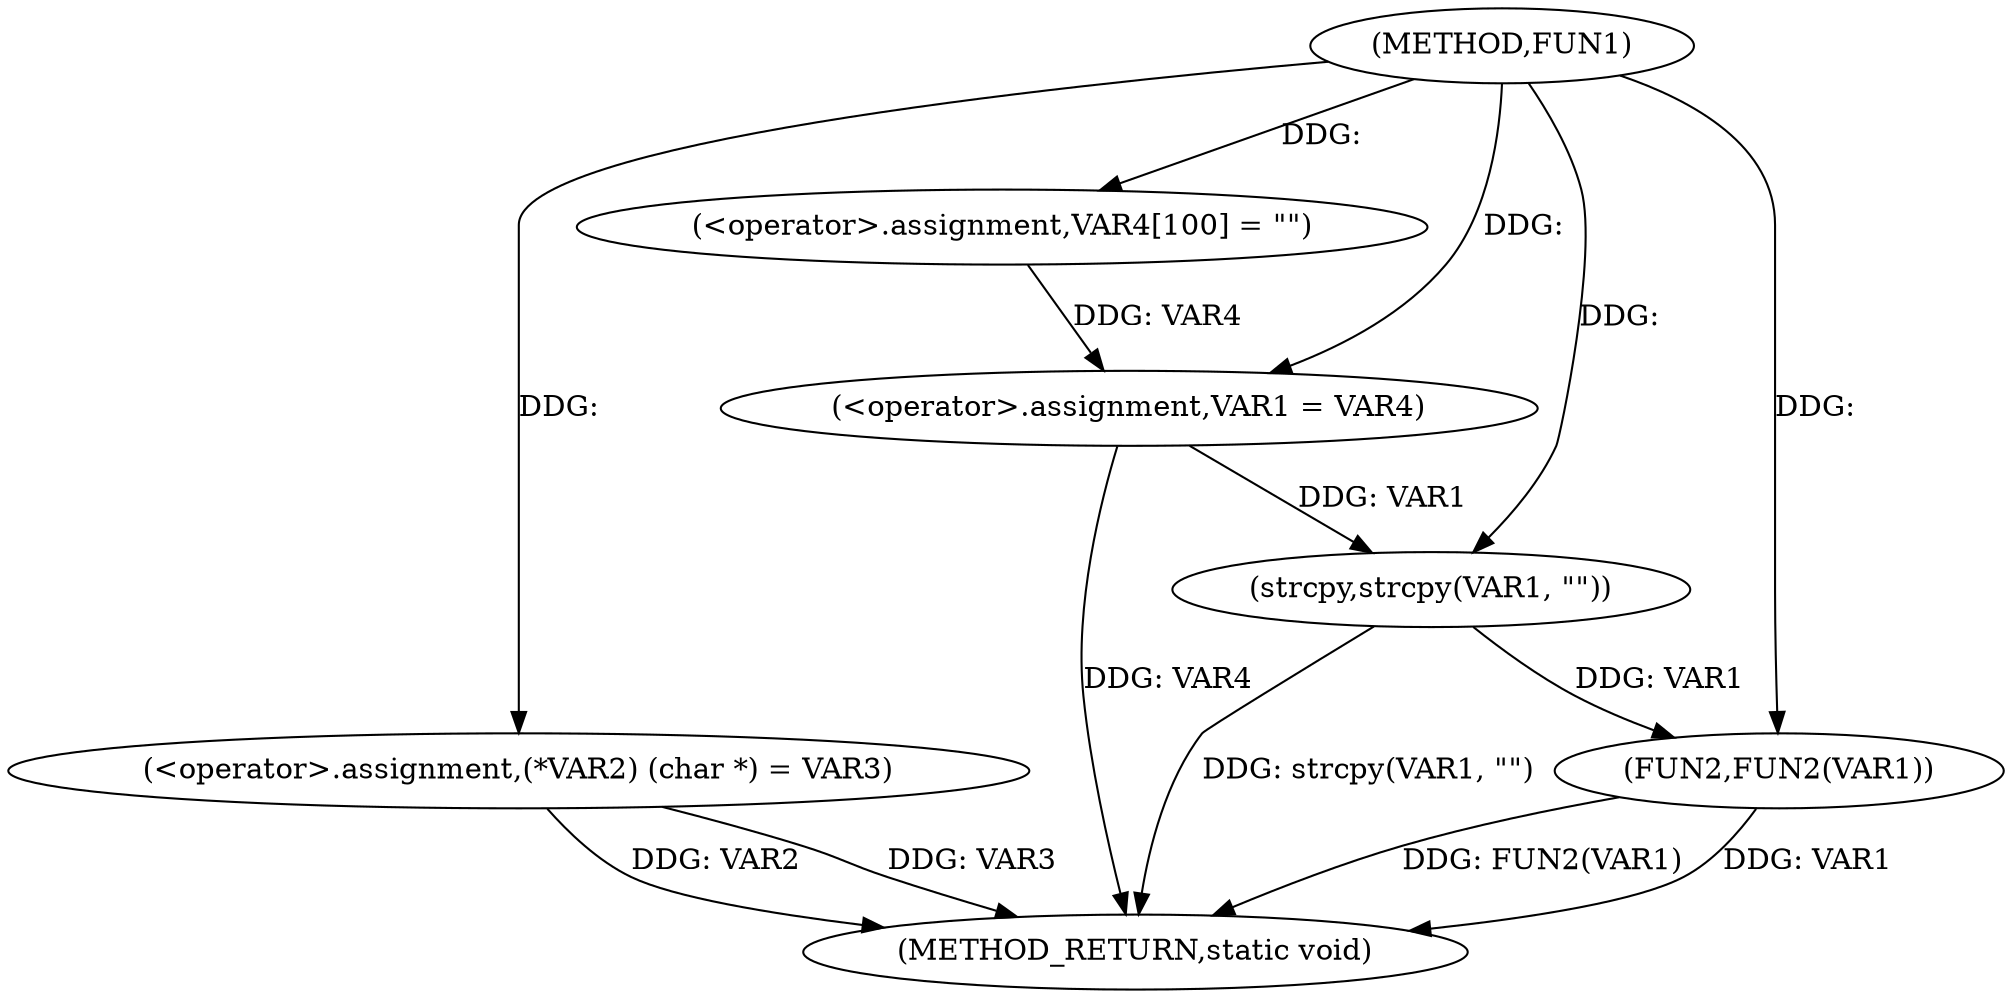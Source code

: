 digraph FUN1 {  
"1000100" [label = "(METHOD,FUN1)" ]
"1000119" [label = "(METHOD_RETURN,static void)" ]
"1000104" [label = "(<operator>.assignment,(*VAR2) (char *) = VAR3)" ]
"1000108" [label = "(<operator>.assignment,VAR4[100] = \"\")" ]
"1000111" [label = "(<operator>.assignment,VAR1 = VAR4)" ]
"1000114" [label = "(strcpy,strcpy(VAR1, \"\"))" ]
"1000117" [label = "(FUN2,FUN2(VAR1))" ]
  "1000117" -> "1000119"  [ label = "DDG: FUN2(VAR1)"] 
  "1000104" -> "1000119"  [ label = "DDG: VAR2"] 
  "1000114" -> "1000119"  [ label = "DDG: strcpy(VAR1, \"\")"] 
  "1000117" -> "1000119"  [ label = "DDG: VAR1"] 
  "1000111" -> "1000119"  [ label = "DDG: VAR4"] 
  "1000104" -> "1000119"  [ label = "DDG: VAR3"] 
  "1000100" -> "1000104"  [ label = "DDG: "] 
  "1000100" -> "1000108"  [ label = "DDG: "] 
  "1000108" -> "1000111"  [ label = "DDG: VAR4"] 
  "1000100" -> "1000111"  [ label = "DDG: "] 
  "1000111" -> "1000114"  [ label = "DDG: VAR1"] 
  "1000100" -> "1000114"  [ label = "DDG: "] 
  "1000114" -> "1000117"  [ label = "DDG: VAR1"] 
  "1000100" -> "1000117"  [ label = "DDG: "] 
}
